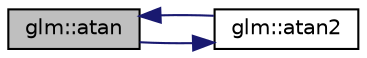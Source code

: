 digraph "glm::atan"
{
  edge [fontname="Helvetica",fontsize="10",labelfontname="Helvetica",labelfontsize="10"];
  node [fontname="Helvetica",fontsize="10",shape=record];
  rankdir="LR";
  Node1 [label="glm::atan",height=0.2,width=0.4,color="black", fillcolor="grey75", style="filled", fontcolor="black"];
  Node1 -> Node2 [color="midnightblue",fontsize="10",style="solid",fontname="Helvetica"];
  Node2 [label="glm::atan2",height=0.2,width=0.4,color="black", fillcolor="white", style="filled",URL="$group__gtx__compatibility.html#gabdc84536daab78c6a169eeb93cf9cb3b",tooltip="Arc tangent. Returns an angle whose tangent is y/x. The signs of x and y are used to determine what q..."];
  Node2 -> Node1 [color="midnightblue",fontsize="10",style="solid",fontname="Helvetica"];
}
